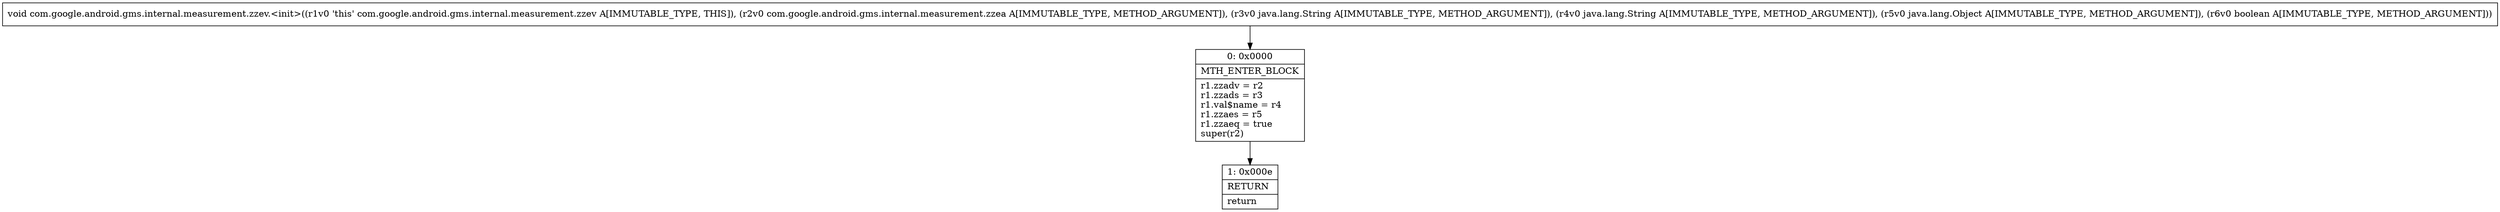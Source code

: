 digraph "CFG forcom.google.android.gms.internal.measurement.zzev.\<init\>(Lcom\/google\/android\/gms\/internal\/measurement\/zzea;Ljava\/lang\/String;Ljava\/lang\/String;Ljava\/lang\/Object;Z)V" {
Node_0 [shape=record,label="{0\:\ 0x0000|MTH_ENTER_BLOCK\l|r1.zzadv = r2\lr1.zzads = r3\lr1.val$name = r4\lr1.zzaes = r5\lr1.zzaeq = true\lsuper(r2)\l}"];
Node_1 [shape=record,label="{1\:\ 0x000e|RETURN\l|return\l}"];
MethodNode[shape=record,label="{void com.google.android.gms.internal.measurement.zzev.\<init\>((r1v0 'this' com.google.android.gms.internal.measurement.zzev A[IMMUTABLE_TYPE, THIS]), (r2v0 com.google.android.gms.internal.measurement.zzea A[IMMUTABLE_TYPE, METHOD_ARGUMENT]), (r3v0 java.lang.String A[IMMUTABLE_TYPE, METHOD_ARGUMENT]), (r4v0 java.lang.String A[IMMUTABLE_TYPE, METHOD_ARGUMENT]), (r5v0 java.lang.Object A[IMMUTABLE_TYPE, METHOD_ARGUMENT]), (r6v0 boolean A[IMMUTABLE_TYPE, METHOD_ARGUMENT])) }"];
MethodNode -> Node_0;
Node_0 -> Node_1;
}

